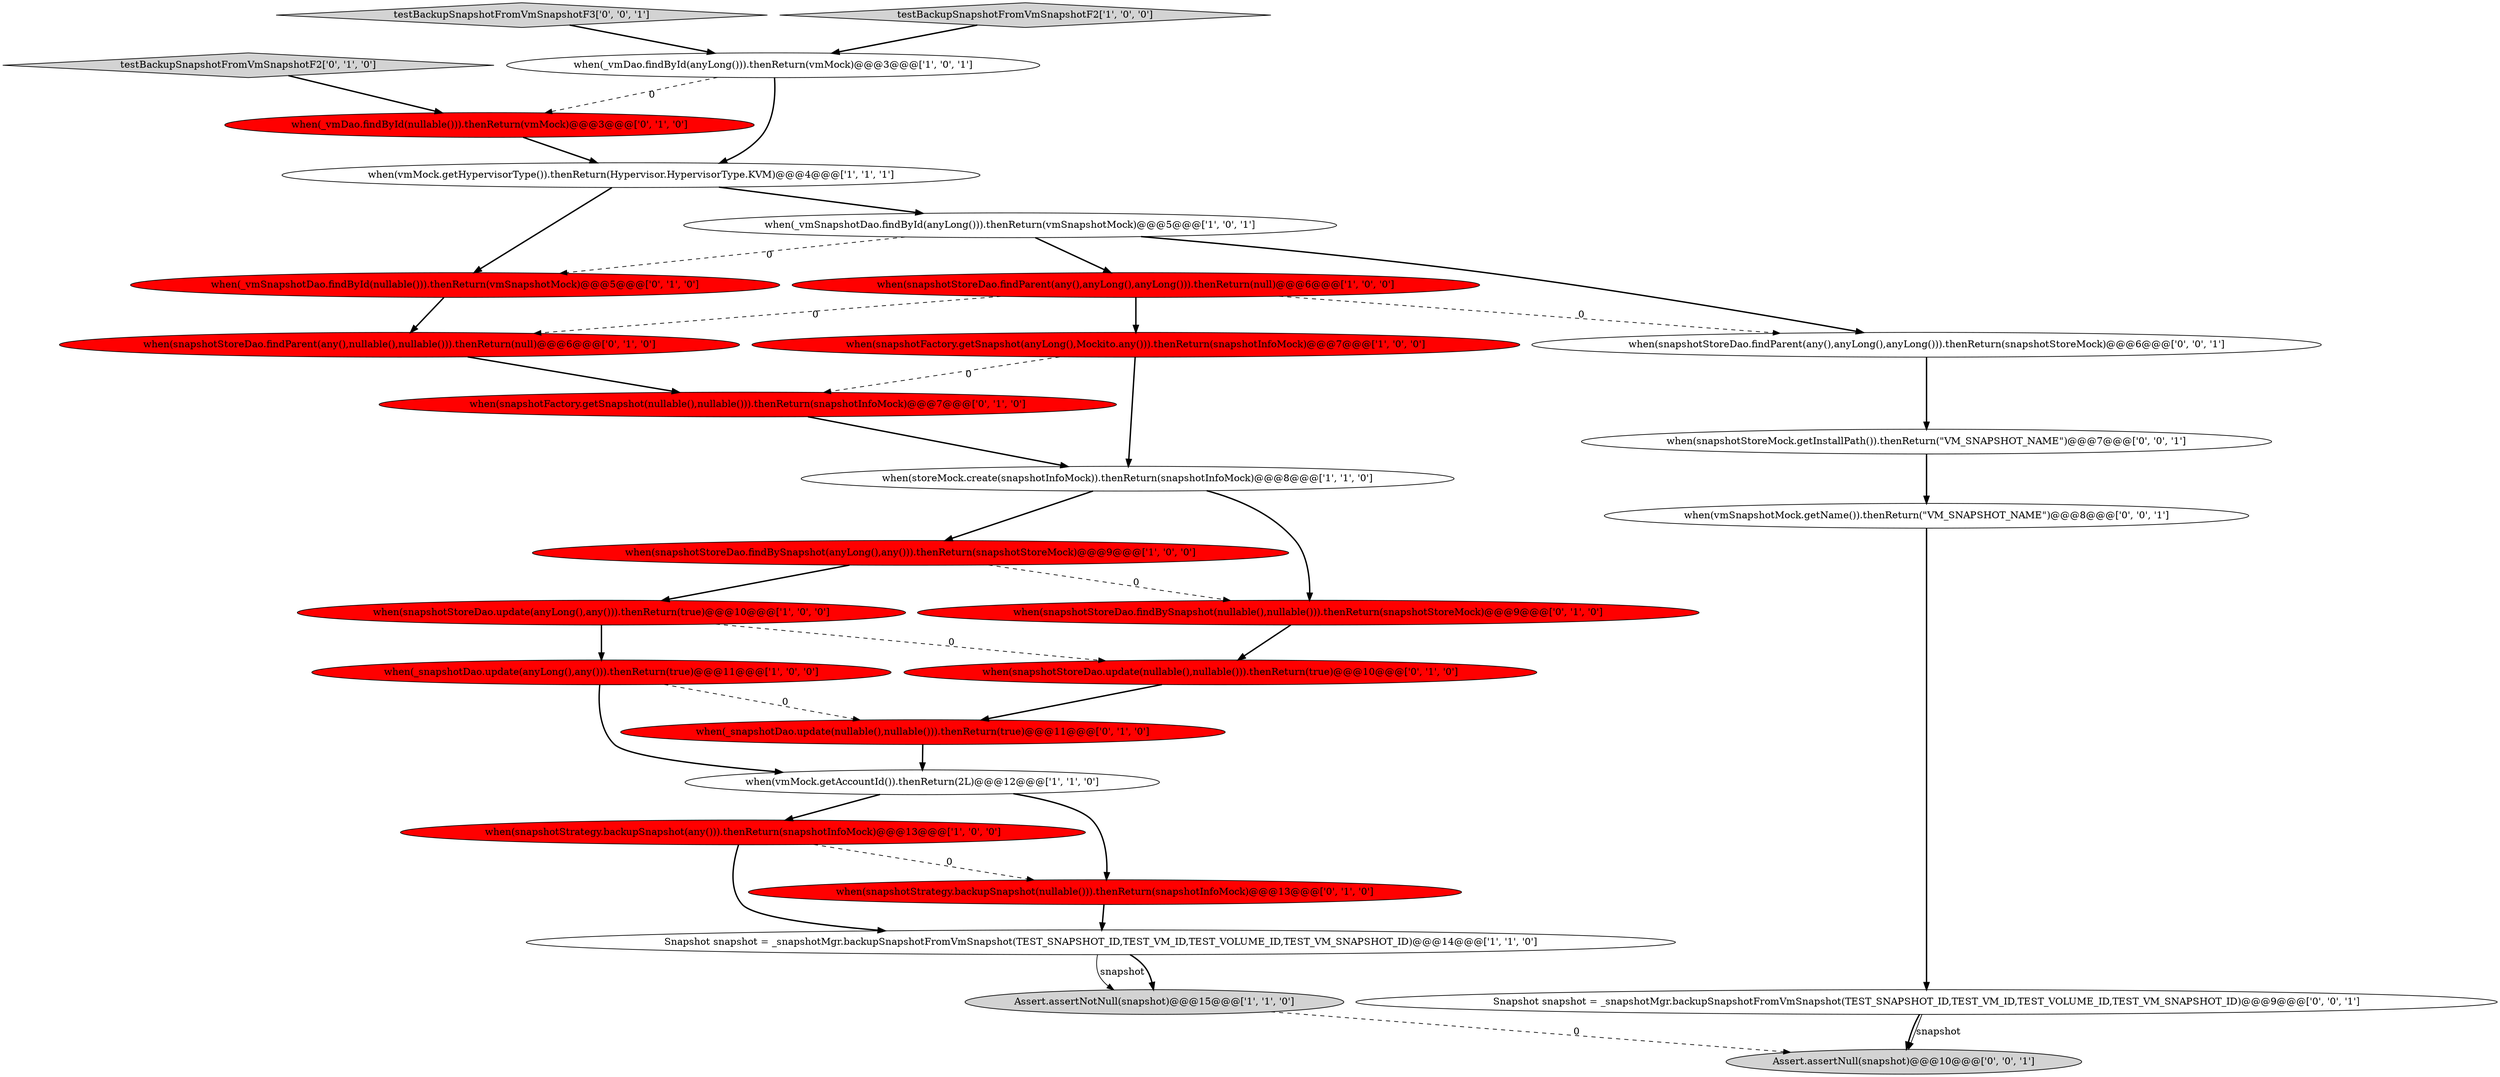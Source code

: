 digraph {
11 [style = filled, label = "Assert.assertNotNull(snapshot)@@@15@@@['1', '1', '0']", fillcolor = lightgray, shape = ellipse image = "AAA0AAABBB1BBB"];
14 [style = filled, label = "when(snapshotStoreDao.findParent(any(),nullable(),nullable())).thenReturn(null)@@@6@@@['0', '1', '0']", fillcolor = red, shape = ellipse image = "AAA1AAABBB2BBB"];
9 [style = filled, label = "when(storeMock.create(snapshotInfoMock)).thenReturn(snapshotInfoMock)@@@8@@@['1', '1', '0']", fillcolor = white, shape = ellipse image = "AAA0AAABBB1BBB"];
19 [style = filled, label = "when(_snapshotDao.update(nullable(),nullable())).thenReturn(true)@@@11@@@['0', '1', '0']", fillcolor = red, shape = ellipse image = "AAA1AAABBB2BBB"];
13 [style = filled, label = "when(_vmSnapshotDao.findById(anyLong())).thenReturn(vmSnapshotMock)@@@5@@@['1', '0', '1']", fillcolor = white, shape = ellipse image = "AAA0AAABBB1BBB"];
4 [style = filled, label = "when(snapshotStrategy.backupSnapshot(any())).thenReturn(snapshotInfoMock)@@@13@@@['1', '0', '0']", fillcolor = red, shape = ellipse image = "AAA1AAABBB1BBB"];
28 [style = filled, label = "testBackupSnapshotFromVmSnapshotF3['0', '0', '1']", fillcolor = lightgray, shape = diamond image = "AAA0AAABBB3BBB"];
5 [style = filled, label = "when(snapshotStoreDao.findBySnapshot(anyLong(),any())).thenReturn(snapshotStoreMock)@@@9@@@['1', '0', '0']", fillcolor = red, shape = ellipse image = "AAA1AAABBB1BBB"];
18 [style = filled, label = "testBackupSnapshotFromVmSnapshotF2['0', '1', '0']", fillcolor = lightgray, shape = diamond image = "AAA0AAABBB2BBB"];
26 [style = filled, label = "when(snapshotStoreMock.getInstallPath()).thenReturn(\"VM_SNAPSHOT_NAME\")@@@7@@@['0', '0', '1']", fillcolor = white, shape = ellipse image = "AAA0AAABBB3BBB"];
20 [style = filled, label = "when(snapshotStrategy.backupSnapshot(nullable())).thenReturn(snapshotInfoMock)@@@13@@@['0', '1', '0']", fillcolor = red, shape = ellipse image = "AAA1AAABBB2BBB"];
22 [style = filled, label = "when(snapshotStoreDao.findBySnapshot(nullable(),nullable())).thenReturn(snapshotStoreMock)@@@9@@@['0', '1', '0']", fillcolor = red, shape = ellipse image = "AAA1AAABBB2BBB"];
15 [style = filled, label = "when(_vmDao.findById(nullable())).thenReturn(vmMock)@@@3@@@['0', '1', '0']", fillcolor = red, shape = ellipse image = "AAA1AAABBB2BBB"];
25 [style = filled, label = "when(vmSnapshotMock.getName()).thenReturn(\"VM_SNAPSHOT_NAME\")@@@8@@@['0', '0', '1']", fillcolor = white, shape = ellipse image = "AAA0AAABBB3BBB"];
21 [style = filled, label = "when(snapshotStoreDao.update(nullable(),nullable())).thenReturn(true)@@@10@@@['0', '1', '0']", fillcolor = red, shape = ellipse image = "AAA1AAABBB2BBB"];
1 [style = filled, label = "when(vmMock.getAccountId()).thenReturn(2L)@@@12@@@['1', '1', '0']", fillcolor = white, shape = ellipse image = "AAA0AAABBB1BBB"];
10 [style = filled, label = "Snapshot snapshot = _snapshotMgr.backupSnapshotFromVmSnapshot(TEST_SNAPSHOT_ID,TEST_VM_ID,TEST_VOLUME_ID,TEST_VM_SNAPSHOT_ID)@@@14@@@['1', '1', '0']", fillcolor = white, shape = ellipse image = "AAA0AAABBB1BBB"];
24 [style = filled, label = "Assert.assertNull(snapshot)@@@10@@@['0', '0', '1']", fillcolor = lightgray, shape = ellipse image = "AAA0AAABBB3BBB"];
16 [style = filled, label = "when(_vmSnapshotDao.findById(nullable())).thenReturn(vmSnapshotMock)@@@5@@@['0', '1', '0']", fillcolor = red, shape = ellipse image = "AAA1AAABBB2BBB"];
12 [style = filled, label = "when(_vmDao.findById(anyLong())).thenReturn(vmMock)@@@3@@@['1', '0', '1']", fillcolor = white, shape = ellipse image = "AAA0AAABBB1BBB"];
3 [style = filled, label = "when(_snapshotDao.update(anyLong(),any())).thenReturn(true)@@@11@@@['1', '0', '0']", fillcolor = red, shape = ellipse image = "AAA1AAABBB1BBB"];
7 [style = filled, label = "testBackupSnapshotFromVmSnapshotF2['1', '0', '0']", fillcolor = lightgray, shape = diamond image = "AAA0AAABBB1BBB"];
17 [style = filled, label = "when(snapshotFactory.getSnapshot(nullable(),nullable())).thenReturn(snapshotInfoMock)@@@7@@@['0', '1', '0']", fillcolor = red, shape = ellipse image = "AAA1AAABBB2BBB"];
23 [style = filled, label = "Snapshot snapshot = _snapshotMgr.backupSnapshotFromVmSnapshot(TEST_SNAPSHOT_ID,TEST_VM_ID,TEST_VOLUME_ID,TEST_VM_SNAPSHOT_ID)@@@9@@@['0', '0', '1']", fillcolor = white, shape = ellipse image = "AAA0AAABBB3BBB"];
6 [style = filled, label = "when(snapshotStoreDao.findParent(any(),anyLong(),anyLong())).thenReturn(null)@@@6@@@['1', '0', '0']", fillcolor = red, shape = ellipse image = "AAA1AAABBB1BBB"];
27 [style = filled, label = "when(snapshotStoreDao.findParent(any(),anyLong(),anyLong())).thenReturn(snapshotStoreMock)@@@6@@@['0', '0', '1']", fillcolor = white, shape = ellipse image = "AAA0AAABBB3BBB"];
8 [style = filled, label = "when(vmMock.getHypervisorType()).thenReturn(Hypervisor.HypervisorType.KVM)@@@4@@@['1', '1', '1']", fillcolor = white, shape = ellipse image = "AAA0AAABBB1BBB"];
2 [style = filled, label = "when(snapshotFactory.getSnapshot(anyLong(),Mockito.any())).thenReturn(snapshotInfoMock)@@@7@@@['1', '0', '0']", fillcolor = red, shape = ellipse image = "AAA1AAABBB1BBB"];
0 [style = filled, label = "when(snapshotStoreDao.update(anyLong(),any())).thenReturn(true)@@@10@@@['1', '0', '0']", fillcolor = red, shape = ellipse image = "AAA1AAABBB1BBB"];
9->22 [style = bold, label=""];
0->3 [style = bold, label=""];
4->10 [style = bold, label=""];
8->16 [style = bold, label=""];
1->4 [style = bold, label=""];
3->1 [style = bold, label=""];
21->19 [style = bold, label=""];
7->12 [style = bold, label=""];
25->23 [style = bold, label=""];
17->9 [style = bold, label=""];
26->25 [style = bold, label=""];
18->15 [style = bold, label=""];
22->21 [style = bold, label=""];
1->20 [style = bold, label=""];
14->17 [style = bold, label=""];
2->9 [style = bold, label=""];
28->12 [style = bold, label=""];
6->14 [style = dashed, label="0"];
2->17 [style = dashed, label="0"];
23->24 [style = solid, label="snapshot"];
20->10 [style = bold, label=""];
6->2 [style = bold, label=""];
3->19 [style = dashed, label="0"];
19->1 [style = bold, label=""];
23->24 [style = bold, label=""];
13->27 [style = bold, label=""];
27->26 [style = bold, label=""];
5->0 [style = bold, label=""];
4->20 [style = dashed, label="0"];
0->21 [style = dashed, label="0"];
12->8 [style = bold, label=""];
6->27 [style = dashed, label="0"];
11->24 [style = dashed, label="0"];
12->15 [style = dashed, label="0"];
9->5 [style = bold, label=""];
16->14 [style = bold, label=""];
10->11 [style = solid, label="snapshot"];
13->6 [style = bold, label=""];
15->8 [style = bold, label=""];
8->13 [style = bold, label=""];
13->16 [style = dashed, label="0"];
10->11 [style = bold, label=""];
5->22 [style = dashed, label="0"];
}
